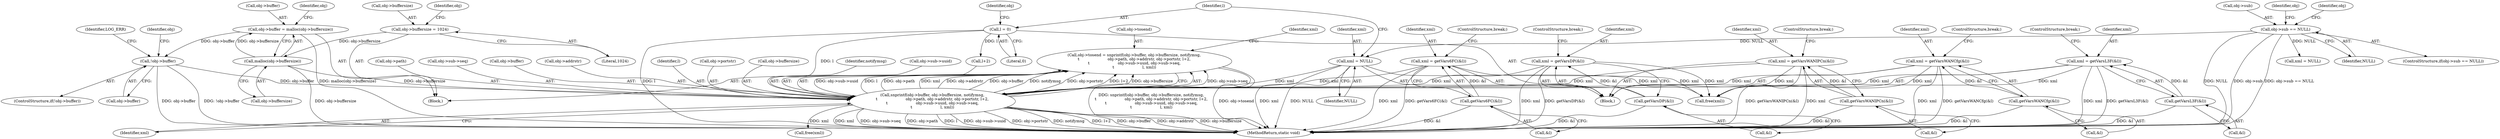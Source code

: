 digraph "1_miniupnp_bec6ccec63cadc95655721bc0e1dd49dac759d94@API" {
"1000204" [label="(Call,obj->tosend = snprintf(obj->buffer, obj->buffersize, notifymsg,\n\t                       obj->path, obj->addrstr, obj->portstr, l+2,\n\t                       obj->sub->uuid, obj->sub->seq,\n\t                       l, xml))"];
"1000208" [label="(Call,snprintf(obj->buffer, obj->buffersize, notifymsg,\n\t                       obj->path, obj->addrstr, obj->portstr, l+2,\n\t                       obj->sub->uuid, obj->sub->seq,\n\t                       l, xml))"];
"1000184" [label="(Call,!obj->buffer)"];
"1000175" [label="(Call,obj->buffer = malloc(obj->buffersize))"];
"1000179" [label="(Call,malloc(obj->buffersize))"];
"1000170" [label="(Call,obj->buffersize = 1024)"];
"1000167" [label="(Call,l = 0)"];
"1000129" [label="(Call,xml = getVarsWANCfg(&l))"];
"1000131" [label="(Call,getVarsWANCfg(&l))"];
"1000150" [label="(Call,xml = getVars6FC(&l))"];
"1000152" [label="(Call,getVars6FC(&l))"];
"1000136" [label="(Call,xml = getVarsWANIPCn(&l))"];
"1000138" [label="(Call,getVarsWANIPCn(&l))"];
"1000164" [label="(Call,xml = NULL)"];
"1000109" [label="(Call,obj->sub == NULL)"];
"1000157" [label="(Call,xml = getVarsDP(&l))"];
"1000159" [label="(Call,getVarsDP(&l))"];
"1000143" [label="(Call,xml = getVarsL3F(&l))"];
"1000145" [label="(Call,getVarsL3F(&l))"];
"1000205" [label="(Call,obj->tosend)"];
"1000168" [label="(Identifier,l)"];
"1000148" [label="(ControlStructure,break;)"];
"1000228" [label="(Call,obj->sub->uuid)"];
"1000138" [label="(Call,getVarsWANIPCn(&l))"];
"1000190" [label="(Identifier,LOG_ERR)"];
"1000185" [label="(Call,obj->buffer)"];
"1000245" [label="(Call,xml = NULL)"];
"1000175" [label="(Call,obj->buffer = malloc(obj->buffersize))"];
"1000110" [label="(Call,obj->sub)"];
"1000208" [label="(Call,snprintf(obj->buffer, obj->buffersize, notifymsg,\n\t                       obj->path, obj->addrstr, obj->portstr, l+2,\n\t                       obj->sub->uuid, obj->sub->seq,\n\t                       l, xml))"];
"1000176" [label="(Call,obj->buffer)"];
"1000117" [label="(Identifier,obj)"];
"1000253" [label="(MethodReturn,static void)"];
"1000196" [label="(Call,free(xml))"];
"1000109" [label="(Call,obj->sub == NULL)"];
"1000155" [label="(ControlStructure,break;)"];
"1000169" [label="(Literal,0)"];
"1000216" [label="(Call,obj->path)"];
"1000179" [label="(Call,malloc(obj->buffersize))"];
"1000139" [label="(Call,&l)"];
"1000174" [label="(Literal,1024)"];
"1000113" [label="(Identifier,NULL)"];
"1000170" [label="(Call,obj->buffersize = 1024)"];
"1000233" [label="(Call,obj->sub->seq)"];
"1000206" [label="(Identifier,obj)"];
"1000225" [label="(Call,l+2)"];
"1000171" [label="(Call,obj->buffersize)"];
"1000152" [label="(Call,getVars6FC(&l))"];
"1000166" [label="(Identifier,NULL)"];
"1000108" [label="(ControlStructure,if(obj->sub == NULL))"];
"1000159" [label="(Call,getVarsDP(&l))"];
"1000241" [label="(Identifier,xml)"];
"1000239" [label="(Identifier,xml)"];
"1000209" [label="(Call,obj->buffer)"];
"1000162" [label="(ControlStructure,break;)"];
"1000145" [label="(Call,getVarsL3F(&l))"];
"1000180" [label="(Call,obj->buffersize)"];
"1000219" [label="(Call,obj->addrstr)"];
"1000151" [label="(Identifier,xml)"];
"1000186" [label="(Identifier,obj)"];
"1000177" [label="(Identifier,obj)"];
"1000104" [label="(Block,)"];
"1000243" [label="(Call,free(xml))"];
"1000131" [label="(Call,getVarsWANCfg(&l))"];
"1000204" [label="(Call,obj->tosend = snprintf(obj->buffer, obj->buffersize, notifymsg,\n\t                       obj->path, obj->addrstr, obj->portstr, l+2,\n\t                       obj->sub->uuid, obj->sub->seq,\n\t                       l, xml))"];
"1000153" [label="(Call,&l)"];
"1000143" [label="(Call,xml = getVarsL3F(&l))"];
"1000150" [label="(Call,xml = getVars6FC(&l))"];
"1000160" [label="(Call,&l)"];
"1000144" [label="(Identifier,xml)"];
"1000164" [label="(Call,xml = NULL)"];
"1000137" [label="(Identifier,xml)"];
"1000238" [label="(Identifier,l)"];
"1000222" [label="(Call,obj->portstr)"];
"1000212" [label="(Call,obj->buffersize)"];
"1000127" [label="(Block,)"];
"1000215" [label="(Identifier,notifymsg)"];
"1000132" [label="(Call,&l)"];
"1000165" [label="(Identifier,xml)"];
"1000146" [label="(Call,&l)"];
"1000141" [label="(ControlStructure,break;)"];
"1000158" [label="(Identifier,xml)"];
"1000184" [label="(Call,!obj->buffer)"];
"1000136" [label="(Call,xml = getVarsWANIPCn(&l))"];
"1000130" [label="(Identifier,xml)"];
"1000129" [label="(Call,xml = getVarsWANCfg(&l))"];
"1000167" [label="(Call,l = 0)"];
"1000157" [label="(Call,xml = getVarsDP(&l))"];
"1000183" [label="(ControlStructure,if(!obj->buffer))"];
"1000134" [label="(ControlStructure,break;)"];
"1000124" [label="(Identifier,obj)"];
"1000172" [label="(Identifier,obj)"];
"1000204" -> "1000104"  [label="AST: "];
"1000204" -> "1000208"  [label="CFG: "];
"1000205" -> "1000204"  [label="AST: "];
"1000208" -> "1000204"  [label="AST: "];
"1000241" -> "1000204"  [label="CFG: "];
"1000204" -> "1000253"  [label="DDG: snprintf(obj->buffer, obj->buffersize, notifymsg,\n\t                       obj->path, obj->addrstr, obj->portstr, l+2,\n\t                       obj->sub->uuid, obj->sub->seq,\n\t                       l, xml)"];
"1000204" -> "1000253"  [label="DDG: obj->tosend"];
"1000208" -> "1000204"  [label="DDG: obj->sub->seq"];
"1000208" -> "1000204"  [label="DDG: obj->sub->uuid"];
"1000208" -> "1000204"  [label="DDG: l"];
"1000208" -> "1000204"  [label="DDG: obj->path"];
"1000208" -> "1000204"  [label="DDG: xml"];
"1000208" -> "1000204"  [label="DDG: obj->addrstr"];
"1000208" -> "1000204"  [label="DDG: obj->buffer"];
"1000208" -> "1000204"  [label="DDG: notifymsg"];
"1000208" -> "1000204"  [label="DDG: obj->portstr"];
"1000208" -> "1000204"  [label="DDG: l+2"];
"1000208" -> "1000204"  [label="DDG: obj->buffersize"];
"1000208" -> "1000239"  [label="CFG: "];
"1000209" -> "1000208"  [label="AST: "];
"1000212" -> "1000208"  [label="AST: "];
"1000215" -> "1000208"  [label="AST: "];
"1000216" -> "1000208"  [label="AST: "];
"1000219" -> "1000208"  [label="AST: "];
"1000222" -> "1000208"  [label="AST: "];
"1000225" -> "1000208"  [label="AST: "];
"1000228" -> "1000208"  [label="AST: "];
"1000233" -> "1000208"  [label="AST: "];
"1000238" -> "1000208"  [label="AST: "];
"1000239" -> "1000208"  [label="AST: "];
"1000208" -> "1000253"  [label="DDG: l+2"];
"1000208" -> "1000253"  [label="DDG: obj->buffer"];
"1000208" -> "1000253"  [label="DDG: obj->addrstr"];
"1000208" -> "1000253"  [label="DDG: obj->buffersize"];
"1000208" -> "1000253"  [label="DDG: xml"];
"1000208" -> "1000253"  [label="DDG: obj->sub->seq"];
"1000208" -> "1000253"  [label="DDG: obj->path"];
"1000208" -> "1000253"  [label="DDG: l"];
"1000208" -> "1000253"  [label="DDG: obj->sub->uuid"];
"1000208" -> "1000253"  [label="DDG: obj->portstr"];
"1000208" -> "1000253"  [label="DDG: notifymsg"];
"1000184" -> "1000208"  [label="DDG: obj->buffer"];
"1000179" -> "1000208"  [label="DDG: obj->buffersize"];
"1000167" -> "1000208"  [label="DDG: l"];
"1000129" -> "1000208"  [label="DDG: xml"];
"1000150" -> "1000208"  [label="DDG: xml"];
"1000136" -> "1000208"  [label="DDG: xml"];
"1000164" -> "1000208"  [label="DDG: xml"];
"1000157" -> "1000208"  [label="DDG: xml"];
"1000143" -> "1000208"  [label="DDG: xml"];
"1000208" -> "1000243"  [label="DDG: xml"];
"1000184" -> "1000183"  [label="AST: "];
"1000184" -> "1000185"  [label="CFG: "];
"1000185" -> "1000184"  [label="AST: "];
"1000190" -> "1000184"  [label="CFG: "];
"1000206" -> "1000184"  [label="CFG: "];
"1000184" -> "1000253"  [label="DDG: obj->buffer"];
"1000184" -> "1000253"  [label="DDG: !obj->buffer"];
"1000175" -> "1000184"  [label="DDG: obj->buffer"];
"1000175" -> "1000104"  [label="AST: "];
"1000175" -> "1000179"  [label="CFG: "];
"1000176" -> "1000175"  [label="AST: "];
"1000179" -> "1000175"  [label="AST: "];
"1000186" -> "1000175"  [label="CFG: "];
"1000175" -> "1000253"  [label="DDG: malloc(obj->buffersize)"];
"1000179" -> "1000175"  [label="DDG: obj->buffersize"];
"1000179" -> "1000180"  [label="CFG: "];
"1000180" -> "1000179"  [label="AST: "];
"1000179" -> "1000253"  [label="DDG: obj->buffersize"];
"1000170" -> "1000179"  [label="DDG: obj->buffersize"];
"1000170" -> "1000104"  [label="AST: "];
"1000170" -> "1000174"  [label="CFG: "];
"1000171" -> "1000170"  [label="AST: "];
"1000174" -> "1000170"  [label="AST: "];
"1000177" -> "1000170"  [label="CFG: "];
"1000167" -> "1000127"  [label="AST: "];
"1000167" -> "1000169"  [label="CFG: "];
"1000168" -> "1000167"  [label="AST: "];
"1000169" -> "1000167"  [label="AST: "];
"1000172" -> "1000167"  [label="CFG: "];
"1000167" -> "1000253"  [label="DDG: l"];
"1000167" -> "1000225"  [label="DDG: l"];
"1000129" -> "1000127"  [label="AST: "];
"1000129" -> "1000131"  [label="CFG: "];
"1000130" -> "1000129"  [label="AST: "];
"1000131" -> "1000129"  [label="AST: "];
"1000134" -> "1000129"  [label="CFG: "];
"1000129" -> "1000253"  [label="DDG: xml"];
"1000129" -> "1000253"  [label="DDG: getVarsWANCfg(&l)"];
"1000131" -> "1000129"  [label="DDG: &l"];
"1000129" -> "1000196"  [label="DDG: xml"];
"1000131" -> "1000132"  [label="CFG: "];
"1000132" -> "1000131"  [label="AST: "];
"1000131" -> "1000253"  [label="DDG: &l"];
"1000150" -> "1000127"  [label="AST: "];
"1000150" -> "1000152"  [label="CFG: "];
"1000151" -> "1000150"  [label="AST: "];
"1000152" -> "1000150"  [label="AST: "];
"1000155" -> "1000150"  [label="CFG: "];
"1000150" -> "1000253"  [label="DDG: xml"];
"1000150" -> "1000253"  [label="DDG: getVars6FC(&l)"];
"1000152" -> "1000150"  [label="DDG: &l"];
"1000150" -> "1000196"  [label="DDG: xml"];
"1000152" -> "1000153"  [label="CFG: "];
"1000153" -> "1000152"  [label="AST: "];
"1000152" -> "1000253"  [label="DDG: &l"];
"1000136" -> "1000127"  [label="AST: "];
"1000136" -> "1000138"  [label="CFG: "];
"1000137" -> "1000136"  [label="AST: "];
"1000138" -> "1000136"  [label="AST: "];
"1000141" -> "1000136"  [label="CFG: "];
"1000136" -> "1000253"  [label="DDG: getVarsWANIPCn(&l)"];
"1000136" -> "1000253"  [label="DDG: xml"];
"1000138" -> "1000136"  [label="DDG: &l"];
"1000136" -> "1000196"  [label="DDG: xml"];
"1000138" -> "1000139"  [label="CFG: "];
"1000139" -> "1000138"  [label="AST: "];
"1000138" -> "1000253"  [label="DDG: &l"];
"1000164" -> "1000127"  [label="AST: "];
"1000164" -> "1000166"  [label="CFG: "];
"1000165" -> "1000164"  [label="AST: "];
"1000166" -> "1000164"  [label="AST: "];
"1000168" -> "1000164"  [label="CFG: "];
"1000164" -> "1000253"  [label="DDG: NULL"];
"1000164" -> "1000253"  [label="DDG: xml"];
"1000109" -> "1000164"  [label="DDG: NULL"];
"1000164" -> "1000196"  [label="DDG: xml"];
"1000109" -> "1000108"  [label="AST: "];
"1000109" -> "1000113"  [label="CFG: "];
"1000110" -> "1000109"  [label="AST: "];
"1000113" -> "1000109"  [label="AST: "];
"1000117" -> "1000109"  [label="CFG: "];
"1000124" -> "1000109"  [label="CFG: "];
"1000109" -> "1000253"  [label="DDG: NULL"];
"1000109" -> "1000253"  [label="DDG: obj->sub"];
"1000109" -> "1000253"  [label="DDG: obj->sub == NULL"];
"1000109" -> "1000245"  [label="DDG: NULL"];
"1000157" -> "1000127"  [label="AST: "];
"1000157" -> "1000159"  [label="CFG: "];
"1000158" -> "1000157"  [label="AST: "];
"1000159" -> "1000157"  [label="AST: "];
"1000162" -> "1000157"  [label="CFG: "];
"1000157" -> "1000253"  [label="DDG: getVarsDP(&l)"];
"1000157" -> "1000253"  [label="DDG: xml"];
"1000159" -> "1000157"  [label="DDG: &l"];
"1000157" -> "1000196"  [label="DDG: xml"];
"1000159" -> "1000160"  [label="CFG: "];
"1000160" -> "1000159"  [label="AST: "];
"1000159" -> "1000253"  [label="DDG: &l"];
"1000143" -> "1000127"  [label="AST: "];
"1000143" -> "1000145"  [label="CFG: "];
"1000144" -> "1000143"  [label="AST: "];
"1000145" -> "1000143"  [label="AST: "];
"1000148" -> "1000143"  [label="CFG: "];
"1000143" -> "1000253"  [label="DDG: xml"];
"1000143" -> "1000253"  [label="DDG: getVarsL3F(&l)"];
"1000145" -> "1000143"  [label="DDG: &l"];
"1000143" -> "1000196"  [label="DDG: xml"];
"1000145" -> "1000146"  [label="CFG: "];
"1000146" -> "1000145"  [label="AST: "];
"1000145" -> "1000253"  [label="DDG: &l"];
}
